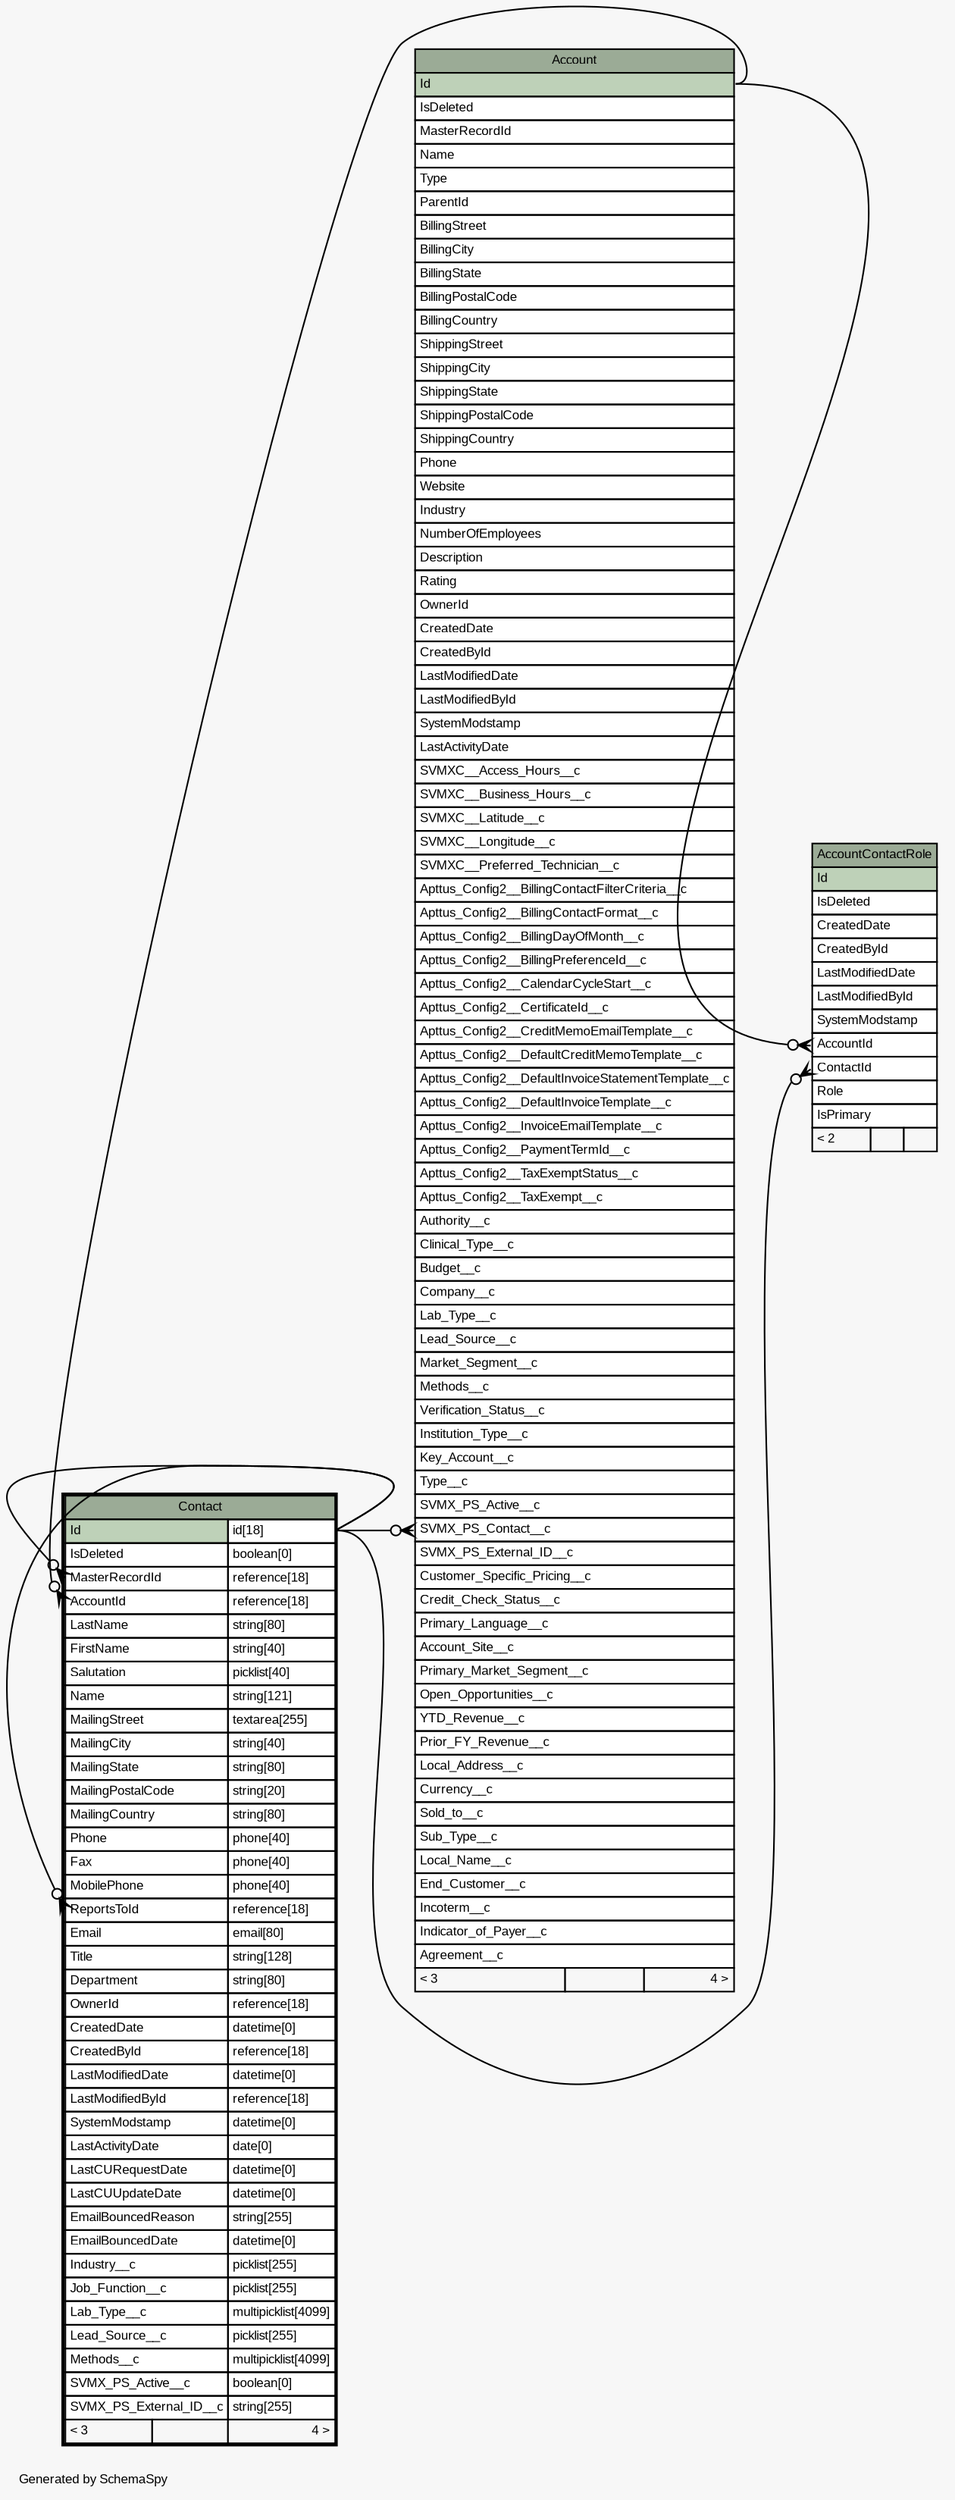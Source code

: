 // dot 2.40.1 on Mac OS X 10.12.6
// SchemaSpy rev 590
digraph "oneDegreeRelationshipsDiagram" {
  graph [
    rankdir="RL"
    bgcolor="#f7f7f7"
    label="\nGenerated by SchemaSpy"
    labeljust="l"
    nodesep="0.18"
    ranksep="0.46"
    fontname="Arial"
    fontsize="8"
  ];
  node [
    fontname="Arial"
    fontsize="8"
    shape="plaintext"
  ];
  edge [
    arrowsize="0.8"
  ];
  "Account":"SVMX_PS_Contact__c":w -> "Contact":"Id.type":e [arrowhead=none dir=back arrowtail=crowodot];
  "AccountContactRole":"AccountId":w -> "Account":"Id":e [arrowhead=none dir=back arrowtail=crowodot];
  "AccountContactRole":"ContactId":w -> "Contact":"Id.type":e [arrowhead=none dir=back arrowtail=crowodot];
  "Contact":"AccountId":w -> "Account":"Id":e [arrowhead=none dir=back arrowtail=crowodot];
  "Contact":"MasterRecordId":w -> "Contact":"Id.type":e [arrowhead=none dir=back arrowtail=crowodot];
  "Contact":"ReportsToId":w -> "Contact":"Id.type":e [arrowhead=none dir=back arrowtail=crowodot];
  "Account" [
    label=<
    <TABLE BORDER="0" CELLBORDER="1" CELLSPACING="0" BGCOLOR="#ffffff">
      <TR><TD COLSPAN="3" BGCOLOR="#9bab96" ALIGN="CENTER">Account</TD></TR>
      <TR><TD PORT="Id" COLSPAN="3" BGCOLOR="#bed1b8" ALIGN="LEFT">Id</TD></TR>
      <TR><TD PORT="IsDeleted" COLSPAN="3" ALIGN="LEFT">IsDeleted</TD></TR>
      <TR><TD PORT="MasterRecordId" COLSPAN="3" ALIGN="LEFT">MasterRecordId</TD></TR>
      <TR><TD PORT="Name" COLSPAN="3" ALIGN="LEFT">Name</TD></TR>
      <TR><TD PORT="Type" COLSPAN="3" ALIGN="LEFT">Type</TD></TR>
      <TR><TD PORT="ParentId" COLSPAN="3" ALIGN="LEFT">ParentId</TD></TR>
      <TR><TD PORT="BillingStreet" COLSPAN="3" ALIGN="LEFT">BillingStreet</TD></TR>
      <TR><TD PORT="BillingCity" COLSPAN="3" ALIGN="LEFT">BillingCity</TD></TR>
      <TR><TD PORT="BillingState" COLSPAN="3" ALIGN="LEFT">BillingState</TD></TR>
      <TR><TD PORT="BillingPostalCode" COLSPAN="3" ALIGN="LEFT">BillingPostalCode</TD></TR>
      <TR><TD PORT="BillingCountry" COLSPAN="3" ALIGN="LEFT">BillingCountry</TD></TR>
      <TR><TD PORT="ShippingStreet" COLSPAN="3" ALIGN="LEFT">ShippingStreet</TD></TR>
      <TR><TD PORT="ShippingCity" COLSPAN="3" ALIGN="LEFT">ShippingCity</TD></TR>
      <TR><TD PORT="ShippingState" COLSPAN="3" ALIGN="LEFT">ShippingState</TD></TR>
      <TR><TD PORT="ShippingPostalCode" COLSPAN="3" ALIGN="LEFT">ShippingPostalCode</TD></TR>
      <TR><TD PORT="ShippingCountry" COLSPAN="3" ALIGN="LEFT">ShippingCountry</TD></TR>
      <TR><TD PORT="Phone" COLSPAN="3" ALIGN="LEFT">Phone</TD></TR>
      <TR><TD PORT="Website" COLSPAN="3" ALIGN="LEFT">Website</TD></TR>
      <TR><TD PORT="Industry" COLSPAN="3" ALIGN="LEFT">Industry</TD></TR>
      <TR><TD PORT="NumberOfEmployees" COLSPAN="3" ALIGN="LEFT">NumberOfEmployees</TD></TR>
      <TR><TD PORT="Description" COLSPAN="3" ALIGN="LEFT">Description</TD></TR>
      <TR><TD PORT="Rating" COLSPAN="3" ALIGN="LEFT">Rating</TD></TR>
      <TR><TD PORT="OwnerId" COLSPAN="3" ALIGN="LEFT">OwnerId</TD></TR>
      <TR><TD PORT="CreatedDate" COLSPAN="3" ALIGN="LEFT">CreatedDate</TD></TR>
      <TR><TD PORT="CreatedById" COLSPAN="3" ALIGN="LEFT">CreatedById</TD></TR>
      <TR><TD PORT="LastModifiedDate" COLSPAN="3" ALIGN="LEFT">LastModifiedDate</TD></TR>
      <TR><TD PORT="LastModifiedById" COLSPAN="3" ALIGN="LEFT">LastModifiedById</TD></TR>
      <TR><TD PORT="SystemModstamp" COLSPAN="3" ALIGN="LEFT">SystemModstamp</TD></TR>
      <TR><TD PORT="LastActivityDate" COLSPAN="3" ALIGN="LEFT">LastActivityDate</TD></TR>
      <TR><TD PORT="SVMXC__Access_Hours__c" COLSPAN="3" ALIGN="LEFT">SVMXC__Access_Hours__c</TD></TR>
      <TR><TD PORT="SVMXC__Business_Hours__c" COLSPAN="3" ALIGN="LEFT">SVMXC__Business_Hours__c</TD></TR>
      <TR><TD PORT="SVMXC__Latitude__c" COLSPAN="3" ALIGN="LEFT">SVMXC__Latitude__c</TD></TR>
      <TR><TD PORT="SVMXC__Longitude__c" COLSPAN="3" ALIGN="LEFT">SVMXC__Longitude__c</TD></TR>
      <TR><TD PORT="SVMXC__Preferred_Technician__c" COLSPAN="3" ALIGN="LEFT">SVMXC__Preferred_Technician__c</TD></TR>
      <TR><TD PORT="Apttus_Config2__BillingContactFilterCriteria__c" COLSPAN="3" ALIGN="LEFT">Apttus_Config2__BillingContactFilterCriteria__c</TD></TR>
      <TR><TD PORT="Apttus_Config2__BillingContactFormat__c" COLSPAN="3" ALIGN="LEFT">Apttus_Config2__BillingContactFormat__c</TD></TR>
      <TR><TD PORT="Apttus_Config2__BillingDayOfMonth__c" COLSPAN="3" ALIGN="LEFT">Apttus_Config2__BillingDayOfMonth__c</TD></TR>
      <TR><TD PORT="Apttus_Config2__BillingPreferenceId__c" COLSPAN="3" ALIGN="LEFT">Apttus_Config2__BillingPreferenceId__c</TD></TR>
      <TR><TD PORT="Apttus_Config2__CalendarCycleStart__c" COLSPAN="3" ALIGN="LEFT">Apttus_Config2__CalendarCycleStart__c</TD></TR>
      <TR><TD PORT="Apttus_Config2__CertificateId__c" COLSPAN="3" ALIGN="LEFT">Apttus_Config2__CertificateId__c</TD></TR>
      <TR><TD PORT="Apttus_Config2__CreditMemoEmailTemplate__c" COLSPAN="3" ALIGN="LEFT">Apttus_Config2__CreditMemoEmailTemplate__c</TD></TR>
      <TR><TD PORT="Apttus_Config2__DefaultCreditMemoTemplate__c" COLSPAN="3" ALIGN="LEFT">Apttus_Config2__DefaultCreditMemoTemplate__c</TD></TR>
      <TR><TD PORT="Apttus_Config2__DefaultInvoiceStatementTemplate__c" COLSPAN="3" ALIGN="LEFT">Apttus_Config2__DefaultInvoiceStatementTemplate__c</TD></TR>
      <TR><TD PORT="Apttus_Config2__DefaultInvoiceTemplate__c" COLSPAN="3" ALIGN="LEFT">Apttus_Config2__DefaultInvoiceTemplate__c</TD></TR>
      <TR><TD PORT="Apttus_Config2__InvoiceEmailTemplate__c" COLSPAN="3" ALIGN="LEFT">Apttus_Config2__InvoiceEmailTemplate__c</TD></TR>
      <TR><TD PORT="Apttus_Config2__PaymentTermId__c" COLSPAN="3" ALIGN="LEFT">Apttus_Config2__PaymentTermId__c</TD></TR>
      <TR><TD PORT="Apttus_Config2__TaxExemptStatus__c" COLSPAN="3" ALIGN="LEFT">Apttus_Config2__TaxExemptStatus__c</TD></TR>
      <TR><TD PORT="Apttus_Config2__TaxExempt__c" COLSPAN="3" ALIGN="LEFT">Apttus_Config2__TaxExempt__c</TD></TR>
      <TR><TD PORT="Authority__c" COLSPAN="3" ALIGN="LEFT">Authority__c</TD></TR>
      <TR><TD PORT="Clinical_Type__c" COLSPAN="3" ALIGN="LEFT">Clinical_Type__c</TD></TR>
      <TR><TD PORT="Budget__c" COLSPAN="3" ALIGN="LEFT">Budget__c</TD></TR>
      <TR><TD PORT="Company__c" COLSPAN="3" ALIGN="LEFT">Company__c</TD></TR>
      <TR><TD PORT="Lab_Type__c" COLSPAN="3" ALIGN="LEFT">Lab_Type__c</TD></TR>
      <TR><TD PORT="Lead_Source__c" COLSPAN="3" ALIGN="LEFT">Lead_Source__c</TD></TR>
      <TR><TD PORT="Market_Segment__c" COLSPAN="3" ALIGN="LEFT">Market_Segment__c</TD></TR>
      <TR><TD PORT="Methods__c" COLSPAN="3" ALIGN="LEFT">Methods__c</TD></TR>
      <TR><TD PORT="Verification_Status__c" COLSPAN="3" ALIGN="LEFT">Verification_Status__c</TD></TR>
      <TR><TD PORT="Institution_Type__c" COLSPAN="3" ALIGN="LEFT">Institution_Type__c</TD></TR>
      <TR><TD PORT="Key_Account__c" COLSPAN="3" ALIGN="LEFT">Key_Account__c</TD></TR>
      <TR><TD PORT="Type__c" COLSPAN="3" ALIGN="LEFT">Type__c</TD></TR>
      <TR><TD PORT="SVMX_PS_Active__c" COLSPAN="3" ALIGN="LEFT">SVMX_PS_Active__c</TD></TR>
      <TR><TD PORT="SVMX_PS_Contact__c" COLSPAN="3" ALIGN="LEFT">SVMX_PS_Contact__c</TD></TR>
      <TR><TD PORT="SVMX_PS_External_ID__c" COLSPAN="3" ALIGN="LEFT">SVMX_PS_External_ID__c</TD></TR>
      <TR><TD PORT="Customer_Specific_Pricing__c" COLSPAN="3" ALIGN="LEFT">Customer_Specific_Pricing__c</TD></TR>
      <TR><TD PORT="Credit_Check_Status__c" COLSPAN="3" ALIGN="LEFT">Credit_Check_Status__c</TD></TR>
      <TR><TD PORT="Primary_Language__c" COLSPAN="3" ALIGN="LEFT">Primary_Language__c</TD></TR>
      <TR><TD PORT="Account_Site__c" COLSPAN="3" ALIGN="LEFT">Account_Site__c</TD></TR>
      <TR><TD PORT="Primary_Market_Segment__c" COLSPAN="3" ALIGN="LEFT">Primary_Market_Segment__c</TD></TR>
      <TR><TD PORT="Open_Opportunities__c" COLSPAN="3" ALIGN="LEFT">Open_Opportunities__c</TD></TR>
      <TR><TD PORT="YTD_Revenue__c" COLSPAN="3" ALIGN="LEFT">YTD_Revenue__c</TD></TR>
      <TR><TD PORT="Prior_FY_Revenue__c" COLSPAN="3" ALIGN="LEFT">Prior_FY_Revenue__c</TD></TR>
      <TR><TD PORT="Local_Address__c" COLSPAN="3" ALIGN="LEFT">Local_Address__c</TD></TR>
      <TR><TD PORT="Currency__c" COLSPAN="3" ALIGN="LEFT">Currency__c</TD></TR>
      <TR><TD PORT="Sold_to__c" COLSPAN="3" ALIGN="LEFT">Sold_to__c</TD></TR>
      <TR><TD PORT="Sub_Type__c" COLSPAN="3" ALIGN="LEFT">Sub_Type__c</TD></TR>
      <TR><TD PORT="Local_Name__c" COLSPAN="3" ALIGN="LEFT">Local_Name__c</TD></TR>
      <TR><TD PORT="End_Customer__c" COLSPAN="3" ALIGN="LEFT">End_Customer__c</TD></TR>
      <TR><TD PORT="Incoterm__c" COLSPAN="3" ALIGN="LEFT">Incoterm__c</TD></TR>
      <TR><TD PORT="Indicator_of_Payer__c" COLSPAN="3" ALIGN="LEFT">Indicator_of_Payer__c</TD></TR>
      <TR><TD PORT="Agreement__c" COLSPAN="3" ALIGN="LEFT">Agreement__c</TD></TR>
      <TR><TD ALIGN="LEFT" BGCOLOR="#f7f7f7">&lt; 3</TD><TD ALIGN="RIGHT" BGCOLOR="#f7f7f7">  </TD><TD ALIGN="RIGHT" BGCOLOR="#f7f7f7">4 &gt;</TD></TR>
    </TABLE>>
    URL="Account.html"
    tooltip="Account"
  ];
  "AccountContactRole" [
    label=<
    <TABLE BORDER="0" CELLBORDER="1" CELLSPACING="0" BGCOLOR="#ffffff">
      <TR><TD COLSPAN="3" BGCOLOR="#9bab96" ALIGN="CENTER">AccountContactRole</TD></TR>
      <TR><TD PORT="Id" COLSPAN="3" BGCOLOR="#bed1b8" ALIGN="LEFT">Id</TD></TR>
      <TR><TD PORT="IsDeleted" COLSPAN="3" ALIGN="LEFT">IsDeleted</TD></TR>
      <TR><TD PORT="CreatedDate" COLSPAN="3" ALIGN="LEFT">CreatedDate</TD></TR>
      <TR><TD PORT="CreatedById" COLSPAN="3" ALIGN="LEFT">CreatedById</TD></TR>
      <TR><TD PORT="LastModifiedDate" COLSPAN="3" ALIGN="LEFT">LastModifiedDate</TD></TR>
      <TR><TD PORT="LastModifiedById" COLSPAN="3" ALIGN="LEFT">LastModifiedById</TD></TR>
      <TR><TD PORT="SystemModstamp" COLSPAN="3" ALIGN="LEFT">SystemModstamp</TD></TR>
      <TR><TD PORT="AccountId" COLSPAN="3" ALIGN="LEFT">AccountId</TD></TR>
      <TR><TD PORT="ContactId" COLSPAN="3" ALIGN="LEFT">ContactId</TD></TR>
      <TR><TD PORT="Role" COLSPAN="3" ALIGN="LEFT">Role</TD></TR>
      <TR><TD PORT="IsPrimary" COLSPAN="3" ALIGN="LEFT">IsPrimary</TD></TR>
      <TR><TD ALIGN="LEFT" BGCOLOR="#f7f7f7">&lt; 2</TD><TD ALIGN="RIGHT" BGCOLOR="#f7f7f7">  </TD><TD ALIGN="RIGHT" BGCOLOR="#f7f7f7">  </TD></TR>
    </TABLE>>
    URL="AccountContactRole.html"
    tooltip="AccountContactRole"
  ];
  "Contact" [
    label=<
    <TABLE BORDER="2" CELLBORDER="1" CELLSPACING="0" BGCOLOR="#ffffff">
      <TR><TD COLSPAN="3" BGCOLOR="#9bab96" ALIGN="CENTER">Contact</TD></TR>
      <TR><TD PORT="Id" COLSPAN="2" BGCOLOR="#bed1b8" ALIGN="LEFT">Id</TD><TD PORT="Id.type" ALIGN="LEFT">id[18]</TD></TR>
      <TR><TD PORT="IsDeleted" COLSPAN="2" ALIGN="LEFT">IsDeleted</TD><TD PORT="IsDeleted.type" ALIGN="LEFT">boolean[0]</TD></TR>
      <TR><TD PORT="MasterRecordId" COLSPAN="2" ALIGN="LEFT">MasterRecordId</TD><TD PORT="MasterRecordId.type" ALIGN="LEFT">reference[18]</TD></TR>
      <TR><TD PORT="AccountId" COLSPAN="2" ALIGN="LEFT">AccountId</TD><TD PORT="AccountId.type" ALIGN="LEFT">reference[18]</TD></TR>
      <TR><TD PORT="LastName" COLSPAN="2" ALIGN="LEFT">LastName</TD><TD PORT="LastName.type" ALIGN="LEFT">string[80]</TD></TR>
      <TR><TD PORT="FirstName" COLSPAN="2" ALIGN="LEFT">FirstName</TD><TD PORT="FirstName.type" ALIGN="LEFT">string[40]</TD></TR>
      <TR><TD PORT="Salutation" COLSPAN="2" ALIGN="LEFT">Salutation</TD><TD PORT="Salutation.type" ALIGN="LEFT">picklist[40]</TD></TR>
      <TR><TD PORT="Name" COLSPAN="2" ALIGN="LEFT">Name</TD><TD PORT="Name.type" ALIGN="LEFT">string[121]</TD></TR>
      <TR><TD PORT="MailingStreet" COLSPAN="2" ALIGN="LEFT">MailingStreet</TD><TD PORT="MailingStreet.type" ALIGN="LEFT">textarea[255]</TD></TR>
      <TR><TD PORT="MailingCity" COLSPAN="2" ALIGN="LEFT">MailingCity</TD><TD PORT="MailingCity.type" ALIGN="LEFT">string[40]</TD></TR>
      <TR><TD PORT="MailingState" COLSPAN="2" ALIGN="LEFT">MailingState</TD><TD PORT="MailingState.type" ALIGN="LEFT">string[80]</TD></TR>
      <TR><TD PORT="MailingPostalCode" COLSPAN="2" ALIGN="LEFT">MailingPostalCode</TD><TD PORT="MailingPostalCode.type" ALIGN="LEFT">string[20]</TD></TR>
      <TR><TD PORT="MailingCountry" COLSPAN="2" ALIGN="LEFT">MailingCountry</TD><TD PORT="MailingCountry.type" ALIGN="LEFT">string[80]</TD></TR>
      <TR><TD PORT="Phone" COLSPAN="2" ALIGN="LEFT">Phone</TD><TD PORT="Phone.type" ALIGN="LEFT">phone[40]</TD></TR>
      <TR><TD PORT="Fax" COLSPAN="2" ALIGN="LEFT">Fax</TD><TD PORT="Fax.type" ALIGN="LEFT">phone[40]</TD></TR>
      <TR><TD PORT="MobilePhone" COLSPAN="2" ALIGN="LEFT">MobilePhone</TD><TD PORT="MobilePhone.type" ALIGN="LEFT">phone[40]</TD></TR>
      <TR><TD PORT="ReportsToId" COLSPAN="2" ALIGN="LEFT">ReportsToId</TD><TD PORT="ReportsToId.type" ALIGN="LEFT">reference[18]</TD></TR>
      <TR><TD PORT="Email" COLSPAN="2" ALIGN="LEFT">Email</TD><TD PORT="Email.type" ALIGN="LEFT">email[80]</TD></TR>
      <TR><TD PORT="Title" COLSPAN="2" ALIGN="LEFT">Title</TD><TD PORT="Title.type" ALIGN="LEFT">string[128]</TD></TR>
      <TR><TD PORT="Department" COLSPAN="2" ALIGN="LEFT">Department</TD><TD PORT="Department.type" ALIGN="LEFT">string[80]</TD></TR>
      <TR><TD PORT="OwnerId" COLSPAN="2" ALIGN="LEFT">OwnerId</TD><TD PORT="OwnerId.type" ALIGN="LEFT">reference[18]</TD></TR>
      <TR><TD PORT="CreatedDate" COLSPAN="2" ALIGN="LEFT">CreatedDate</TD><TD PORT="CreatedDate.type" ALIGN="LEFT">datetime[0]</TD></TR>
      <TR><TD PORT="CreatedById" COLSPAN="2" ALIGN="LEFT">CreatedById</TD><TD PORT="CreatedById.type" ALIGN="LEFT">reference[18]</TD></TR>
      <TR><TD PORT="LastModifiedDate" COLSPAN="2" ALIGN="LEFT">LastModifiedDate</TD><TD PORT="LastModifiedDate.type" ALIGN="LEFT">datetime[0]</TD></TR>
      <TR><TD PORT="LastModifiedById" COLSPAN="2" ALIGN="LEFT">LastModifiedById</TD><TD PORT="LastModifiedById.type" ALIGN="LEFT">reference[18]</TD></TR>
      <TR><TD PORT="SystemModstamp" COLSPAN="2" ALIGN="LEFT">SystemModstamp</TD><TD PORT="SystemModstamp.type" ALIGN="LEFT">datetime[0]</TD></TR>
      <TR><TD PORT="LastActivityDate" COLSPAN="2" ALIGN="LEFT">LastActivityDate</TD><TD PORT="LastActivityDate.type" ALIGN="LEFT">date[0]</TD></TR>
      <TR><TD PORT="LastCURequestDate" COLSPAN="2" ALIGN="LEFT">LastCURequestDate</TD><TD PORT="LastCURequestDate.type" ALIGN="LEFT">datetime[0]</TD></TR>
      <TR><TD PORT="LastCUUpdateDate" COLSPAN="2" ALIGN="LEFT">LastCUUpdateDate</TD><TD PORT="LastCUUpdateDate.type" ALIGN="LEFT">datetime[0]</TD></TR>
      <TR><TD PORT="EmailBouncedReason" COLSPAN="2" ALIGN="LEFT">EmailBouncedReason</TD><TD PORT="EmailBouncedReason.type" ALIGN="LEFT">string[255]</TD></TR>
      <TR><TD PORT="EmailBouncedDate" COLSPAN="2" ALIGN="LEFT">EmailBouncedDate</TD><TD PORT="EmailBouncedDate.type" ALIGN="LEFT">datetime[0]</TD></TR>
      <TR><TD PORT="Industry__c" COLSPAN="2" ALIGN="LEFT">Industry__c</TD><TD PORT="Industry__c.type" ALIGN="LEFT">picklist[255]</TD></TR>
      <TR><TD PORT="Job_Function__c" COLSPAN="2" ALIGN="LEFT">Job_Function__c</TD><TD PORT="Job_Function__c.type" ALIGN="LEFT">picklist[255]</TD></TR>
      <TR><TD PORT="Lab_Type__c" COLSPAN="2" ALIGN="LEFT">Lab_Type__c</TD><TD PORT="Lab_Type__c.type" ALIGN="LEFT">multipicklist[4099]</TD></TR>
      <TR><TD PORT="Lead_Source__c" COLSPAN="2" ALIGN="LEFT">Lead_Source__c</TD><TD PORT="Lead_Source__c.type" ALIGN="LEFT">picklist[255]</TD></TR>
      <TR><TD PORT="Methods__c" COLSPAN="2" ALIGN="LEFT">Methods__c</TD><TD PORT="Methods__c.type" ALIGN="LEFT">multipicklist[4099]</TD></TR>
      <TR><TD PORT="SVMX_PS_Active__c" COLSPAN="2" ALIGN="LEFT">SVMX_PS_Active__c</TD><TD PORT="SVMX_PS_Active__c.type" ALIGN="LEFT">boolean[0]</TD></TR>
      <TR><TD PORT="SVMX_PS_External_ID__c" COLSPAN="2" ALIGN="LEFT">SVMX_PS_External_ID__c</TD><TD PORT="SVMX_PS_External_ID__c.type" ALIGN="LEFT">string[255]</TD></TR>
      <TR><TD ALIGN="LEFT" BGCOLOR="#f7f7f7">&lt; 3</TD><TD ALIGN="RIGHT" BGCOLOR="#f7f7f7">  </TD><TD ALIGN="RIGHT" BGCOLOR="#f7f7f7">4 &gt;</TD></TR>
    </TABLE>>
    URL="Contact.html"
    tooltip="Contact"
  ];
}
